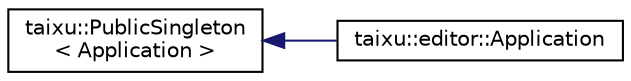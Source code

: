 digraph "Graphical Class Hierarchy"
{
 // LATEX_PDF_SIZE
  edge [fontname="Helvetica",fontsize="10",labelfontname="Helvetica",labelfontsize="10"];
  node [fontname="Helvetica",fontsize="10",shape=record];
  rankdir="LR";
  Node0 [label="taixu::PublicSingleton\l\< Application \>",height=0.2,width=0.4,color="black", fillcolor="white", style="filled",URL="$classtaixu_1_1PublicSingleton.html",tooltip=" "];
  Node0 -> Node1 [dir="back",color="midnightblue",fontsize="10",style="solid",fontname="Helvetica"];
  Node1 [label="taixu::editor::Application",height=0.2,width=0.4,color="black", fillcolor="white", style="filled",URL="$classtaixu_1_1editor_1_1Application.html",tooltip="Application for the whole editor Singleton pattern."];
}
